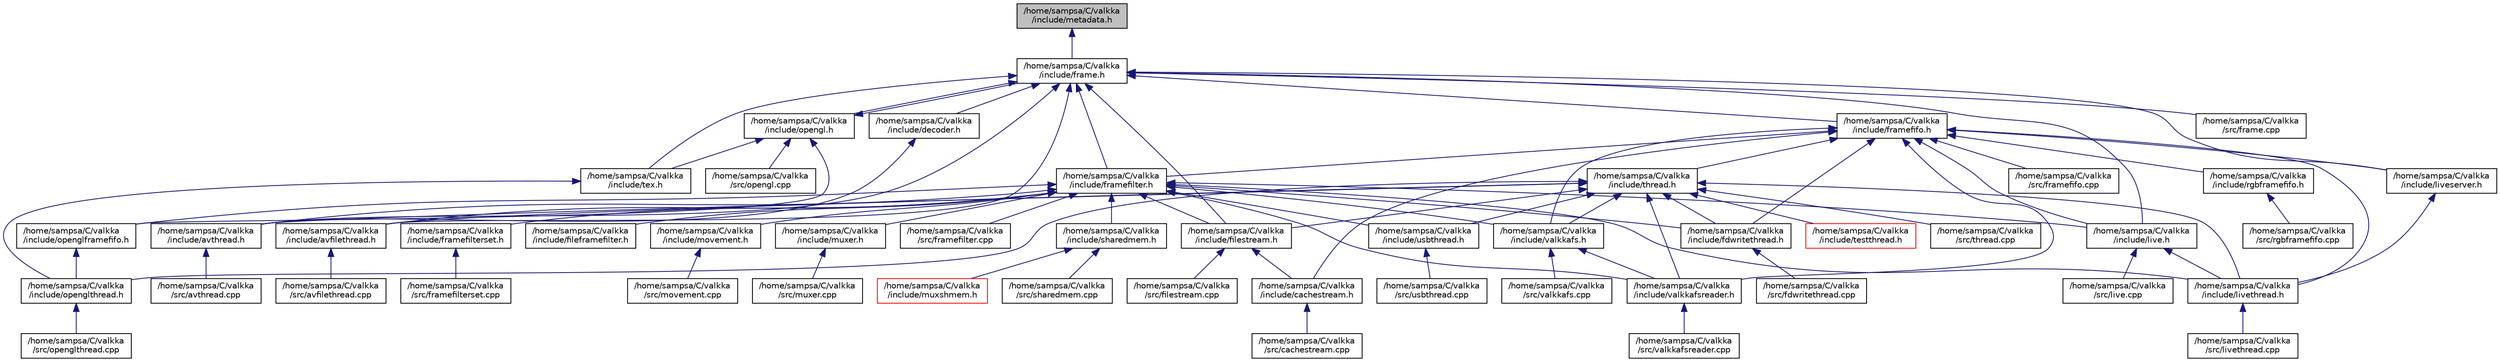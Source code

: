 digraph "/home/sampsa/C/valkka/include/metadata.h"
{
  edge [fontname="Helvetica",fontsize="10",labelfontname="Helvetica",labelfontsize="10"];
  node [fontname="Helvetica",fontsize="10",shape=record];
  Node42 [label="/home/sampsa/C/valkka\l/include/metadata.h",height=0.2,width=0.4,color="black", fillcolor="grey75", style="filled", fontcolor="black"];
  Node42 -> Node43 [dir="back",color="midnightblue",fontsize="10",style="solid",fontname="Helvetica"];
  Node43 [label="/home/sampsa/C/valkka\l/include/frame.h",height=0.2,width=0.4,color="black", fillcolor="white", style="filled",URL="$frame_8h.html",tooltip="Frame classes. "];
  Node43 -> Node44 [dir="back",color="midnightblue",fontsize="10",style="solid",fontname="Helvetica"];
  Node44 [label="/home/sampsa/C/valkka\l/include/avfilethread.h",height=0.2,width=0.4,color="black", fillcolor="white", style="filled",URL="$avfilethread_8h.html",tooltip="A Thread handling files and sending frames to fifo. "];
  Node44 -> Node45 [dir="back",color="midnightblue",fontsize="10",style="solid",fontname="Helvetica"];
  Node45 [label="/home/sampsa/C/valkka\l/src/avfilethread.cpp",height=0.2,width=0.4,color="black", fillcolor="white", style="filled",URL="$avfilethread_8cpp.html",tooltip="A thread sending frames from files. "];
  Node43 -> Node46 [dir="back",color="midnightblue",fontsize="10",style="solid",fontname="Helvetica"];
  Node46 [label="/home/sampsa/C/valkka\l/include/opengl.h",height=0.2,width=0.4,color="black", fillcolor="white", style="filled",URL="$opengl_8h.html",tooltip="OpenGL calls for reserving PBOs and TEXtures, plus some auxiliary routines. "];
  Node46 -> Node43 [dir="back",color="midnightblue",fontsize="10",style="solid",fontname="Helvetica"];
  Node46 -> Node47 [dir="back",color="midnightblue",fontsize="10",style="solid",fontname="Helvetica"];
  Node47 [label="/home/sampsa/C/valkka\l/include/openglframefifo.h",height=0.2,width=0.4,color="black", fillcolor="white", style="filled",URL="$openglframefifo_8h_source.html"];
  Node47 -> Node48 [dir="back",color="midnightblue",fontsize="10",style="solid",fontname="Helvetica"];
  Node48 [label="/home/sampsa/C/valkka\l/include/openglthread.h",height=0.2,width=0.4,color="black", fillcolor="white", style="filled",URL="$openglthread_8h.html",tooltip="FrameFifo for OpenGLThread: stack of YUV frames and uploading to GPU. "];
  Node48 -> Node49 [dir="back",color="midnightblue",fontsize="10",style="solid",fontname="Helvetica"];
  Node49 [label="/home/sampsa/C/valkka\l/src/openglthread.cpp",height=0.2,width=0.4,color="black", fillcolor="white", style="filled",URL="$openglthread_8cpp.html",tooltip="FrameFifo for OpenGLThread: stack of YUV frames and uploading to GPU. "];
  Node46 -> Node50 [dir="back",color="midnightblue",fontsize="10",style="solid",fontname="Helvetica"];
  Node50 [label="/home/sampsa/C/valkka\l/include/tex.h",height=0.2,width=0.4,color="black", fillcolor="white", style="filled",URL="$tex_8h.html",tooltip="Handling OpenGL textures. "];
  Node50 -> Node48 [dir="back",color="midnightblue",fontsize="10",style="solid",fontname="Helvetica"];
  Node46 -> Node51 [dir="back",color="midnightblue",fontsize="10",style="solid",fontname="Helvetica"];
  Node51 [label="/home/sampsa/C/valkka\l/src/opengl.cpp",height=0.2,width=0.4,color="black", fillcolor="white", style="filled",URL="$opengl_8cpp.html",tooltip="X11, GLX, OpenGL calls for initialization and texture dumping, plus some auxiliary routines..."];
  Node43 -> Node52 [dir="back",color="midnightblue",fontsize="10",style="solid",fontname="Helvetica"];
  Node52 [label="/home/sampsa/C/valkka\l/include/framefifo.h",height=0.2,width=0.4,color="black", fillcolor="white", style="filled",URL="$framefifo_8h.html",tooltip="Thread safe system of fifo and a stack. "];
  Node52 -> Node53 [dir="back",color="midnightblue",fontsize="10",style="solid",fontname="Helvetica"];
  Node53 [label="/home/sampsa/C/valkka\l/include/thread.h",height=0.2,width=0.4,color="black", fillcolor="white", style="filled",URL="$thread_8h.html",tooltip="Base class for multithreading. "];
  Node53 -> Node44 [dir="back",color="midnightblue",fontsize="10",style="solid",fontname="Helvetica"];
  Node53 -> Node54 [dir="back",color="midnightblue",fontsize="10",style="solid",fontname="Helvetica"];
  Node54 [label="/home/sampsa/C/valkka\l/include/avthread.h",height=0.2,width=0.4,color="black", fillcolor="white", style="filled",URL="$avthread_8h.html",tooltip="FFmpeg decoding thread. "];
  Node54 -> Node55 [dir="back",color="midnightblue",fontsize="10",style="solid",fontname="Helvetica"];
  Node55 [label="/home/sampsa/C/valkka\l/src/avthread.cpp",height=0.2,width=0.4,color="black", fillcolor="white", style="filled",URL="$avthread_8cpp.html",tooltip="FFmpeg decoding thread. "];
  Node53 -> Node56 [dir="back",color="midnightblue",fontsize="10",style="solid",fontname="Helvetica"];
  Node56 [label="/home/sampsa/C/valkka\l/include/filestream.h",height=0.2,width=0.4,color="black", fillcolor="white", style="filled",URL="$filestream_8h.html"];
  Node56 -> Node57 [dir="back",color="midnightblue",fontsize="10",style="solid",fontname="Helvetica"];
  Node57 [label="/home/sampsa/C/valkka\l/include/cachestream.h",height=0.2,width=0.4,color="black", fillcolor="white", style="filled",URL="$cachestream_8h.html"];
  Node57 -> Node58 [dir="back",color="midnightblue",fontsize="10",style="solid",fontname="Helvetica"];
  Node58 [label="/home/sampsa/C/valkka\l/src/cachestream.cpp",height=0.2,width=0.4,color="black", fillcolor="white", style="filled",URL="$cachestream_8cpp.html"];
  Node56 -> Node59 [dir="back",color="midnightblue",fontsize="10",style="solid",fontname="Helvetica"];
  Node59 [label="/home/sampsa/C/valkka\l/src/filestream.cpp",height=0.2,width=0.4,color="black", fillcolor="white", style="filled",URL="$filestream_8cpp.html"];
  Node53 -> Node60 [dir="back",color="midnightblue",fontsize="10",style="solid",fontname="Helvetica"];
  Node60 [label="/home/sampsa/C/valkka\l/include/fdwritethread.h",height=0.2,width=0.4,color="black", fillcolor="white", style="filled",URL="$fdwritethread_8h_source.html"];
  Node60 -> Node61 [dir="back",color="midnightblue",fontsize="10",style="solid",fontname="Helvetica"];
  Node61 [label="/home/sampsa/C/valkka\l/src/fdwritethread.cpp",height=0.2,width=0.4,color="black", fillcolor="white", style="filled",URL="$fdwritethread_8cpp.html"];
  Node53 -> Node62 [dir="back",color="midnightblue",fontsize="10",style="solid",fontname="Helvetica"];
  Node62 [label="/home/sampsa/C/valkka\l/include/livethread.h",height=0.2,width=0.4,color="black", fillcolor="white", style="filled",URL="$livethread_8h.html",tooltip="A live555 thread. "];
  Node62 -> Node63 [dir="back",color="midnightblue",fontsize="10",style="solid",fontname="Helvetica"];
  Node63 [label="/home/sampsa/C/valkka\l/src/livethread.cpp",height=0.2,width=0.4,color="black", fillcolor="white", style="filled",URL="$livethread_8cpp.html",tooltip="A live555 thread. "];
  Node53 -> Node48 [dir="back",color="midnightblue",fontsize="10",style="solid",fontname="Helvetica"];
  Node53 -> Node64 [dir="back",color="midnightblue",fontsize="10",style="solid",fontname="Helvetica"];
  Node64 [label="/home/sampsa/C/valkka\l/include/testthread.h",height=0.2,width=0.4,color="red", fillcolor="white", style="filled",URL="$testthread_8h.html"];
  Node53 -> Node66 [dir="back",color="midnightblue",fontsize="10",style="solid",fontname="Helvetica"];
  Node66 [label="/home/sampsa/C/valkka\l/include/usbthread.h",height=0.2,width=0.4,color="black", fillcolor="white", style="filled",URL="$usbthread_8h.html",tooltip="USB Camera control and streaming. "];
  Node66 -> Node67 [dir="back",color="midnightblue",fontsize="10",style="solid",fontname="Helvetica"];
  Node67 [label="/home/sampsa/C/valkka\l/src/usbthread.cpp",height=0.2,width=0.4,color="black", fillcolor="white", style="filled",URL="$usbthread_8cpp.html",tooltip="USB Camera control and streaming. "];
  Node53 -> Node68 [dir="back",color="midnightblue",fontsize="10",style="solid",fontname="Helvetica"];
  Node68 [label="/home/sampsa/C/valkka\l/include/valkkafs.h",height=0.2,width=0.4,color="black", fillcolor="white", style="filled",URL="$valkkafs_8h.html"];
  Node68 -> Node69 [dir="back",color="midnightblue",fontsize="10",style="solid",fontname="Helvetica"];
  Node69 [label="/home/sampsa/C/valkka\l/include/valkkafsreader.h",height=0.2,width=0.4,color="black", fillcolor="white", style="filled",URL="$valkkafsreader_8h.html"];
  Node69 -> Node70 [dir="back",color="midnightblue",fontsize="10",style="solid",fontname="Helvetica"];
  Node70 [label="/home/sampsa/C/valkka\l/src/valkkafsreader.cpp",height=0.2,width=0.4,color="black", fillcolor="white", style="filled",URL="$valkkafsreader_8cpp.html"];
  Node68 -> Node71 [dir="back",color="midnightblue",fontsize="10",style="solid",fontname="Helvetica"];
  Node71 [label="/home/sampsa/C/valkka\l/src/valkkafs.cpp",height=0.2,width=0.4,color="black", fillcolor="white", style="filled",URL="$valkkafs_8cpp.html",tooltip="A simple block file system for streaming media. "];
  Node53 -> Node69 [dir="back",color="midnightblue",fontsize="10",style="solid",fontname="Helvetica"];
  Node53 -> Node72 [dir="back",color="midnightblue",fontsize="10",style="solid",fontname="Helvetica"];
  Node72 [label="/home/sampsa/C/valkka\l/src/thread.cpp",height=0.2,width=0.4,color="black", fillcolor="white", style="filled",URL="$thread_8cpp.html",tooltip="A class for multithreading, similar to Python&#39;s standard library \"threading.Thread\". "];
  Node52 -> Node73 [dir="back",color="midnightblue",fontsize="10",style="solid",fontname="Helvetica"];
  Node73 [label="/home/sampsa/C/valkka\l/include/framefilter.h",height=0.2,width=0.4,color="black", fillcolor="white", style="filled",URL="$framefilter_8h.html",tooltip="Definition of FrameFilter and derived classes for various purposes. "];
  Node73 -> Node44 [dir="back",color="midnightblue",fontsize="10",style="solid",fontname="Helvetica"];
  Node73 -> Node54 [dir="back",color="midnightblue",fontsize="10",style="solid",fontname="Helvetica"];
  Node73 -> Node56 [dir="back",color="midnightblue",fontsize="10",style="solid",fontname="Helvetica"];
  Node73 -> Node60 [dir="back",color="midnightblue",fontsize="10",style="solid",fontname="Helvetica"];
  Node73 -> Node74 [dir="back",color="midnightblue",fontsize="10",style="solid",fontname="Helvetica"];
  Node74 [label="/home/sampsa/C/valkka\l/include/fileframefilter.h",height=0.2,width=0.4,color="black", fillcolor="white", style="filled",URL="$fileframefilter_8h_source.html"];
  Node73 -> Node75 [dir="back",color="midnightblue",fontsize="10",style="solid",fontname="Helvetica"];
  Node75 [label="/home/sampsa/C/valkka\l/include/framefilterset.h",height=0.2,width=0.4,color="black", fillcolor="white", style="filled",URL="$framefilterset_8h.html",tooltip="Classes using several framefilters. "];
  Node75 -> Node76 [dir="back",color="midnightblue",fontsize="10",style="solid",fontname="Helvetica"];
  Node76 [label="/home/sampsa/C/valkka\l/src/framefilterset.cpp",height=0.2,width=0.4,color="black", fillcolor="white", style="filled",URL="$framefilterset_8cpp.html",tooltip="Classes using several framefilters. "];
  Node73 -> Node77 [dir="back",color="midnightblue",fontsize="10",style="solid",fontname="Helvetica"];
  Node77 [label="/home/sampsa/C/valkka\l/include/live.h",height=0.2,width=0.4,color="black", fillcolor="white", style="filled",URL="$live_8h.html",tooltip="Interface to live555. "];
  Node77 -> Node62 [dir="back",color="midnightblue",fontsize="10",style="solid",fontname="Helvetica"];
  Node77 -> Node78 [dir="back",color="midnightblue",fontsize="10",style="solid",fontname="Helvetica"];
  Node78 [label="/home/sampsa/C/valkka\l/src/live.cpp",height=0.2,width=0.4,color="black", fillcolor="white", style="filled",URL="$live_8cpp.html",tooltip="Interface to live555. "];
  Node73 -> Node62 [dir="back",color="midnightblue",fontsize="10",style="solid",fontname="Helvetica"];
  Node73 -> Node79 [dir="back",color="midnightblue",fontsize="10",style="solid",fontname="Helvetica"];
  Node79 [label="/home/sampsa/C/valkka\l/include/movement.h",height=0.2,width=0.4,color="black", fillcolor="white", style="filled",URL="$movement_8h.html",tooltip="Framefilter implementing a movement detector. "];
  Node79 -> Node80 [dir="back",color="midnightblue",fontsize="10",style="solid",fontname="Helvetica"];
  Node80 [label="/home/sampsa/C/valkka\l/src/movement.cpp",height=0.2,width=0.4,color="black", fillcolor="white", style="filled",URL="$movement_8cpp.html"];
  Node73 -> Node81 [dir="back",color="midnightblue",fontsize="10",style="solid",fontname="Helvetica"];
  Node81 [label="/home/sampsa/C/valkka\l/include/muxer.h",height=0.2,width=0.4,color="black", fillcolor="white", style="filled",URL="$muxer_8h.html",tooltip="FFmpeg muxers, implemented as Valkka framefilters. "];
  Node81 -> Node82 [dir="back",color="midnightblue",fontsize="10",style="solid",fontname="Helvetica"];
  Node82 [label="/home/sampsa/C/valkka\l/src/muxer.cpp",height=0.2,width=0.4,color="black", fillcolor="white", style="filled",URL="$muxer_8cpp.html"];
  Node73 -> Node83 [dir="back",color="midnightblue",fontsize="10",style="solid",fontname="Helvetica"];
  Node83 [label="/home/sampsa/C/valkka\l/include/sharedmem.h",height=0.2,width=0.4,color="black", fillcolor="white", style="filled",URL="$sharedmem_8h.html",tooltip="Posix shared memory segment server/client management, shared memory ring buffer synchronized using po..."];
  Node83 -> Node84 [dir="back",color="midnightblue",fontsize="10",style="solid",fontname="Helvetica"];
  Node84 [label="/home/sampsa/C/valkka\l/include/muxshmem.h",height=0.2,width=0.4,color="red", fillcolor="white", style="filled",URL="$muxshmem_8h.html"];
  Node83 -> Node86 [dir="back",color="midnightblue",fontsize="10",style="solid",fontname="Helvetica"];
  Node86 [label="/home/sampsa/C/valkka\l/src/sharedmem.cpp",height=0.2,width=0.4,color="black", fillcolor="white", style="filled",URL="$sharedmem_8cpp.html",tooltip="Posix shared memory segment server/client management, shared memory ring buffer synchronized using po..."];
  Node73 -> Node47 [dir="back",color="midnightblue",fontsize="10",style="solid",fontname="Helvetica"];
  Node73 -> Node66 [dir="back",color="midnightblue",fontsize="10",style="solid",fontname="Helvetica"];
  Node73 -> Node68 [dir="back",color="midnightblue",fontsize="10",style="solid",fontname="Helvetica"];
  Node73 -> Node69 [dir="back",color="midnightblue",fontsize="10",style="solid",fontname="Helvetica"];
  Node73 -> Node87 [dir="back",color="midnightblue",fontsize="10",style="solid",fontname="Helvetica"];
  Node87 [label="/home/sampsa/C/valkka\l/src/framefilter.cpp",height=0.2,width=0.4,color="black", fillcolor="white", style="filled",URL="$framefilter_8cpp.html"];
  Node52 -> Node57 [dir="back",color="midnightblue",fontsize="10",style="solid",fontname="Helvetica"];
  Node52 -> Node60 [dir="back",color="midnightblue",fontsize="10",style="solid",fontname="Helvetica"];
  Node52 -> Node77 [dir="back",color="midnightblue",fontsize="10",style="solid",fontname="Helvetica"];
  Node52 -> Node88 [dir="back",color="midnightblue",fontsize="10",style="solid",fontname="Helvetica"];
  Node88 [label="/home/sampsa/C/valkka\l/include/liveserver.h",height=0.2,width=0.4,color="black", fillcolor="white", style="filled",URL="$liveserver_8h.html",tooltip="Live555 interface for server side: streaming to udp sockets directly or by using an on-demand rtsp se..."];
  Node88 -> Node62 [dir="back",color="midnightblue",fontsize="10",style="solid",fontname="Helvetica"];
  Node52 -> Node62 [dir="back",color="midnightblue",fontsize="10",style="solid",fontname="Helvetica"];
  Node52 -> Node89 [dir="back",color="midnightblue",fontsize="10",style="solid",fontname="Helvetica"];
  Node89 [label="/home/sampsa/C/valkka\l/include/rgbframefifo.h",height=0.2,width=0.4,color="black", fillcolor="white", style="filled",URL="$rgbframefifo_8h.html"];
  Node89 -> Node90 [dir="back",color="midnightblue",fontsize="10",style="solid",fontname="Helvetica"];
  Node90 [label="/home/sampsa/C/valkka\l/src/rgbframefifo.cpp",height=0.2,width=0.4,color="black", fillcolor="white", style="filled",URL="$rgbframefifo_8cpp.html"];
  Node52 -> Node68 [dir="back",color="midnightblue",fontsize="10",style="solid",fontname="Helvetica"];
  Node52 -> Node69 [dir="back",color="midnightblue",fontsize="10",style="solid",fontname="Helvetica"];
  Node52 -> Node91 [dir="back",color="midnightblue",fontsize="10",style="solid",fontname="Helvetica"];
  Node91 [label="/home/sampsa/C/valkka\l/src/framefifo.cpp",height=0.2,width=0.4,color="black", fillcolor="white", style="filled",URL="$framefifo_8cpp.html"];
  Node43 -> Node73 [dir="back",color="midnightblue",fontsize="10",style="solid",fontname="Helvetica"];
  Node43 -> Node54 [dir="back",color="midnightblue",fontsize="10",style="solid",fontname="Helvetica"];
  Node43 -> Node92 [dir="back",color="midnightblue",fontsize="10",style="solid",fontname="Helvetica"];
  Node92 [label="/home/sampsa/C/valkka\l/include/decoder.h",height=0.2,width=0.4,color="black", fillcolor="white", style="filled",URL="$decoder_8h.html",tooltip="FFmpeg decoders. "];
  Node92 -> Node54 [dir="back",color="midnightblue",fontsize="10",style="solid",fontname="Helvetica"];
  Node43 -> Node56 [dir="back",color="midnightblue",fontsize="10",style="solid",fontname="Helvetica"];
  Node43 -> Node77 [dir="back",color="midnightblue",fontsize="10",style="solid",fontname="Helvetica"];
  Node43 -> Node88 [dir="back",color="midnightblue",fontsize="10",style="solid",fontname="Helvetica"];
  Node43 -> Node50 [dir="back",color="midnightblue",fontsize="10",style="solid",fontname="Helvetica"];
  Node43 -> Node93 [dir="back",color="midnightblue",fontsize="10",style="solid",fontname="Helvetica"];
  Node93 [label="/home/sampsa/C/valkka\l/src/frame.cpp",height=0.2,width=0.4,color="black", fillcolor="white", style="filled",URL="$frame_8cpp.html"];
}
